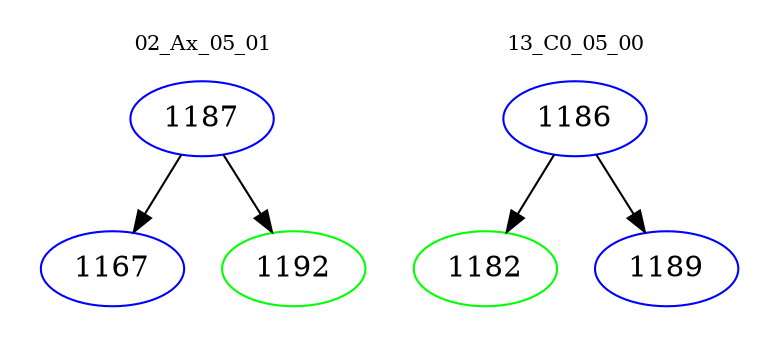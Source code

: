 digraph{
subgraph cluster_0 {
color = white
label = "02_Ax_05_01";
fontsize=10;
T0_1187 [label="1187", color="blue"]
T0_1187 -> T0_1167 [color="black"]
T0_1167 [label="1167", color="blue"]
T0_1187 -> T0_1192 [color="black"]
T0_1192 [label="1192", color="green"]
}
subgraph cluster_1 {
color = white
label = "13_C0_05_00";
fontsize=10;
T1_1186 [label="1186", color="blue"]
T1_1186 -> T1_1182 [color="black"]
T1_1182 [label="1182", color="green"]
T1_1186 -> T1_1189 [color="black"]
T1_1189 [label="1189", color="blue"]
}
}
